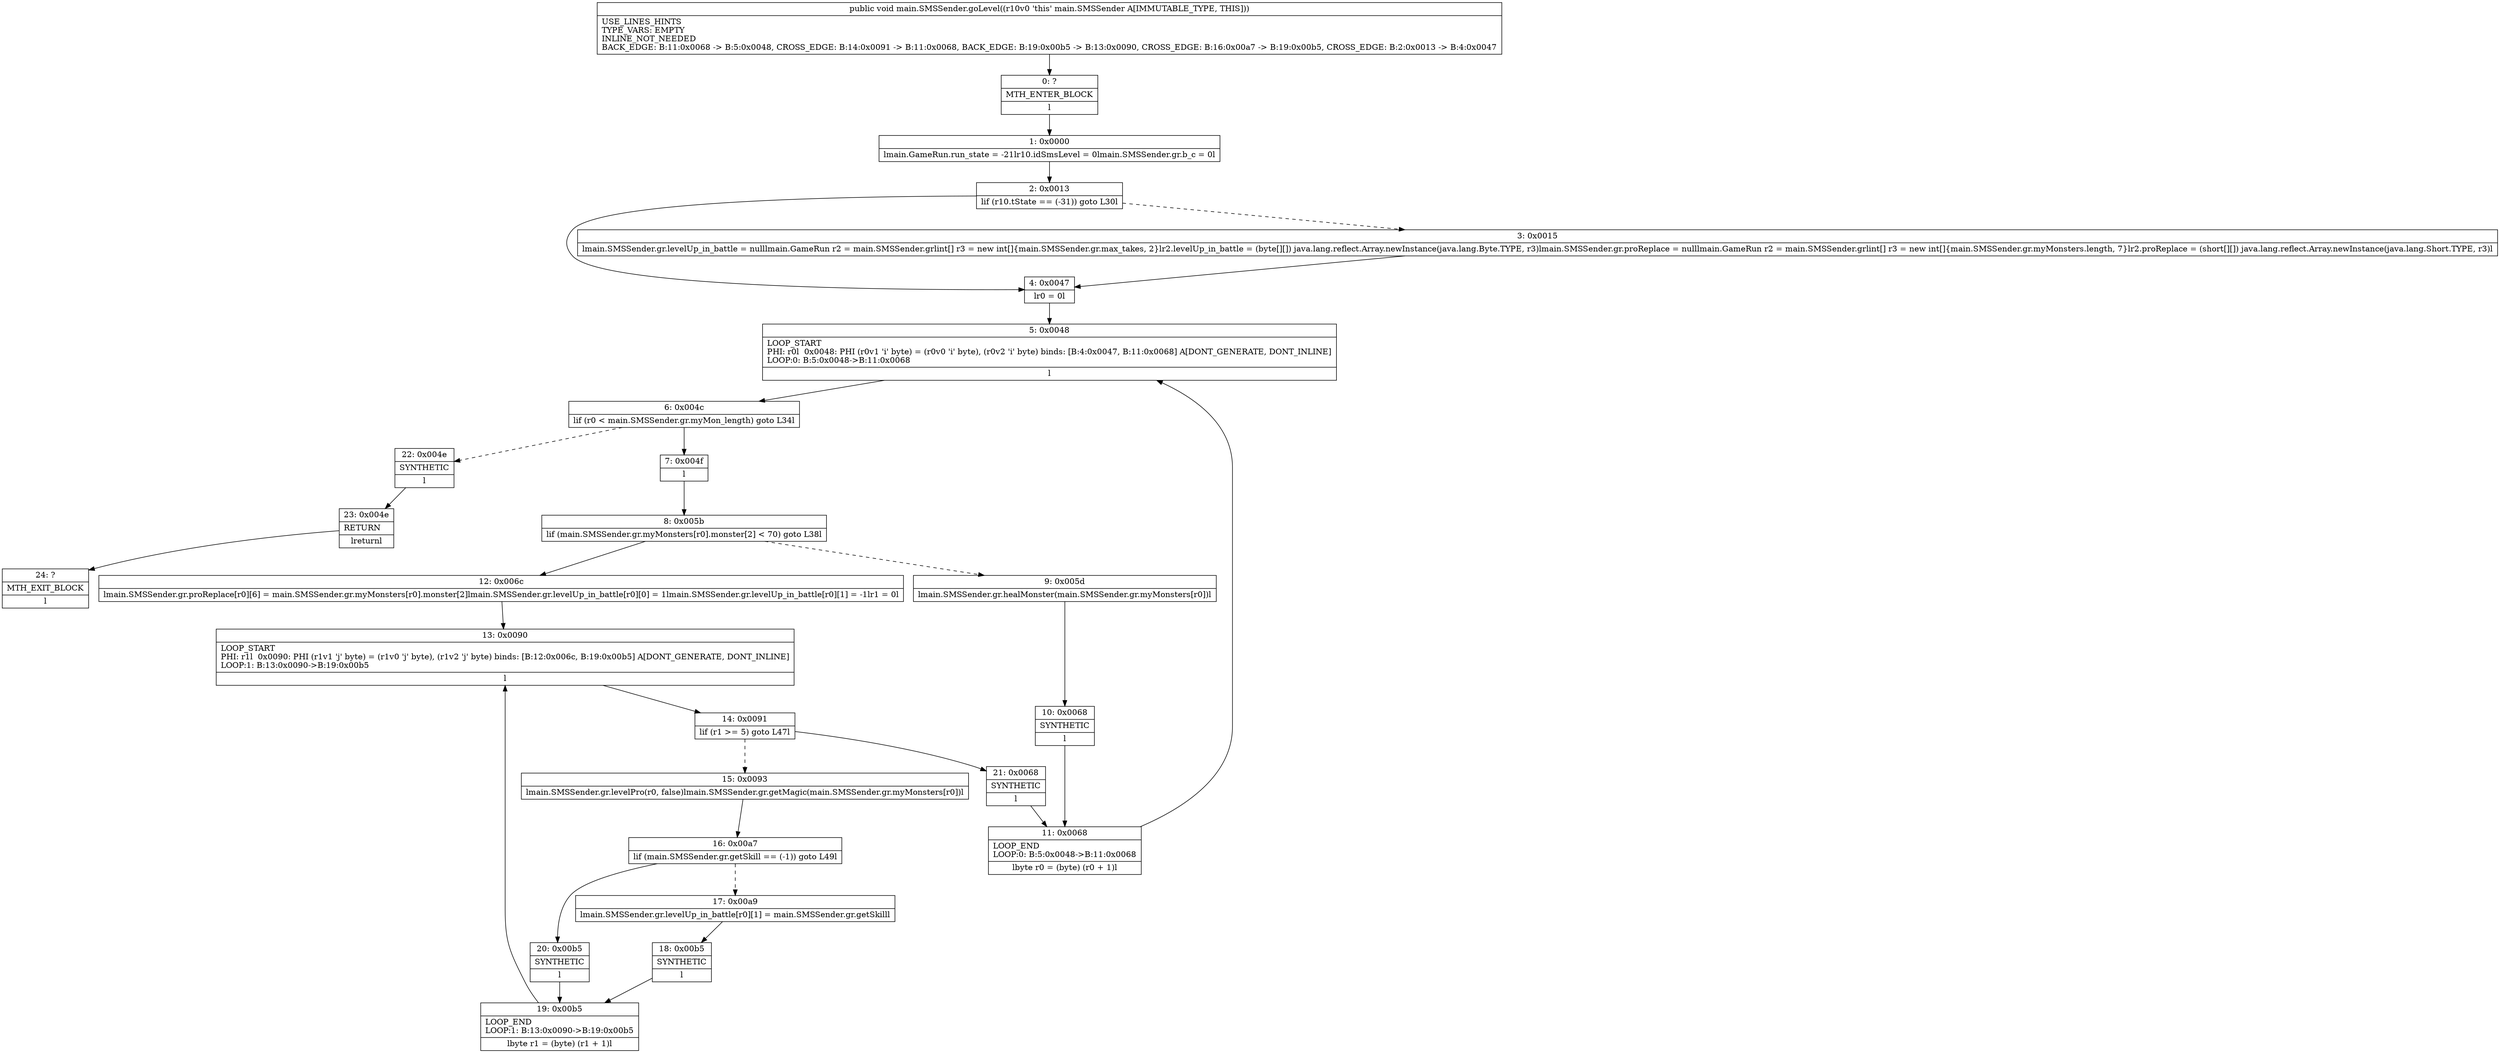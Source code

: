digraph "CFG formain.SMSSender.goLevel()V" {
Node_0 [shape=record,label="{0\:\ ?|MTH_ENTER_BLOCK\l|l}"];
Node_1 [shape=record,label="{1\:\ 0x0000|lmain.GameRun.run_state = \-21lr10.idSmsLevel = 0lmain.SMSSender.gr.b_c = 0l}"];
Node_2 [shape=record,label="{2\:\ 0x0013|lif (r10.tState == (\-31)) goto L30l}"];
Node_3 [shape=record,label="{3\:\ 0x0015|lmain.SMSSender.gr.levelUp_in_battle = nulllmain.GameRun r2 = main.SMSSender.grlint[] r3 = new int[]\{main.SMSSender.gr.max_takes, 2\}lr2.levelUp_in_battle = (byte[][]) java.lang.reflect.Array.newInstance(java.lang.Byte.TYPE, r3)lmain.SMSSender.gr.proReplace = nulllmain.GameRun r2 = main.SMSSender.grlint[] r3 = new int[]\{main.SMSSender.gr.myMonsters.length, 7\}lr2.proReplace = (short[][]) java.lang.reflect.Array.newInstance(java.lang.Short.TYPE, r3)l}"];
Node_4 [shape=record,label="{4\:\ 0x0047|lr0 = 0l}"];
Node_5 [shape=record,label="{5\:\ 0x0048|LOOP_START\lPHI: r0l  0x0048: PHI (r0v1 'i' byte) = (r0v0 'i' byte), (r0v2 'i' byte) binds: [B:4:0x0047, B:11:0x0068] A[DONT_GENERATE, DONT_INLINE]\lLOOP:0: B:5:0x0048\-\>B:11:0x0068\l|l}"];
Node_6 [shape=record,label="{6\:\ 0x004c|lif (r0 \< main.SMSSender.gr.myMon_length) goto L34l}"];
Node_7 [shape=record,label="{7\:\ 0x004f|l}"];
Node_8 [shape=record,label="{8\:\ 0x005b|lif (main.SMSSender.gr.myMonsters[r0].monster[2] \< 70) goto L38l}"];
Node_9 [shape=record,label="{9\:\ 0x005d|lmain.SMSSender.gr.healMonster(main.SMSSender.gr.myMonsters[r0])l}"];
Node_10 [shape=record,label="{10\:\ 0x0068|SYNTHETIC\l|l}"];
Node_11 [shape=record,label="{11\:\ 0x0068|LOOP_END\lLOOP:0: B:5:0x0048\-\>B:11:0x0068\l|lbyte r0 = (byte) (r0 + 1)l}"];
Node_12 [shape=record,label="{12\:\ 0x006c|lmain.SMSSender.gr.proReplace[r0][6] = main.SMSSender.gr.myMonsters[r0].monster[2]lmain.SMSSender.gr.levelUp_in_battle[r0][0] = 1lmain.SMSSender.gr.levelUp_in_battle[r0][1] = \-1lr1 = 0l}"];
Node_13 [shape=record,label="{13\:\ 0x0090|LOOP_START\lPHI: r1l  0x0090: PHI (r1v1 'j' byte) = (r1v0 'j' byte), (r1v2 'j' byte) binds: [B:12:0x006c, B:19:0x00b5] A[DONT_GENERATE, DONT_INLINE]\lLOOP:1: B:13:0x0090\-\>B:19:0x00b5\l|l}"];
Node_14 [shape=record,label="{14\:\ 0x0091|lif (r1 \>= 5) goto L47l}"];
Node_15 [shape=record,label="{15\:\ 0x0093|lmain.SMSSender.gr.levelPro(r0, false)lmain.SMSSender.gr.getMagic(main.SMSSender.gr.myMonsters[r0])l}"];
Node_16 [shape=record,label="{16\:\ 0x00a7|lif (main.SMSSender.gr.getSkill == (\-1)) goto L49l}"];
Node_17 [shape=record,label="{17\:\ 0x00a9|lmain.SMSSender.gr.levelUp_in_battle[r0][1] = main.SMSSender.gr.getSkilll}"];
Node_18 [shape=record,label="{18\:\ 0x00b5|SYNTHETIC\l|l}"];
Node_19 [shape=record,label="{19\:\ 0x00b5|LOOP_END\lLOOP:1: B:13:0x0090\-\>B:19:0x00b5\l|lbyte r1 = (byte) (r1 + 1)l}"];
Node_20 [shape=record,label="{20\:\ 0x00b5|SYNTHETIC\l|l}"];
Node_21 [shape=record,label="{21\:\ 0x0068|SYNTHETIC\l|l}"];
Node_22 [shape=record,label="{22\:\ 0x004e|SYNTHETIC\l|l}"];
Node_23 [shape=record,label="{23\:\ 0x004e|RETURN\l|lreturnl}"];
Node_24 [shape=record,label="{24\:\ ?|MTH_EXIT_BLOCK\l|l}"];
MethodNode[shape=record,label="{public void main.SMSSender.goLevel((r10v0 'this' main.SMSSender A[IMMUTABLE_TYPE, THIS]))  | USE_LINES_HINTS\lTYPE_VARS: EMPTY\lINLINE_NOT_NEEDED\lBACK_EDGE: B:11:0x0068 \-\> B:5:0x0048, CROSS_EDGE: B:14:0x0091 \-\> B:11:0x0068, BACK_EDGE: B:19:0x00b5 \-\> B:13:0x0090, CROSS_EDGE: B:16:0x00a7 \-\> B:19:0x00b5, CROSS_EDGE: B:2:0x0013 \-\> B:4:0x0047\l}"];
MethodNode -> Node_0;
Node_0 -> Node_1;
Node_1 -> Node_2;
Node_2 -> Node_3[style=dashed];
Node_2 -> Node_4;
Node_3 -> Node_4;
Node_4 -> Node_5;
Node_5 -> Node_6;
Node_6 -> Node_7;
Node_6 -> Node_22[style=dashed];
Node_7 -> Node_8;
Node_8 -> Node_9[style=dashed];
Node_8 -> Node_12;
Node_9 -> Node_10;
Node_10 -> Node_11;
Node_11 -> Node_5;
Node_12 -> Node_13;
Node_13 -> Node_14;
Node_14 -> Node_15[style=dashed];
Node_14 -> Node_21;
Node_15 -> Node_16;
Node_16 -> Node_17[style=dashed];
Node_16 -> Node_20;
Node_17 -> Node_18;
Node_18 -> Node_19;
Node_19 -> Node_13;
Node_20 -> Node_19;
Node_21 -> Node_11;
Node_22 -> Node_23;
Node_23 -> Node_24;
}

